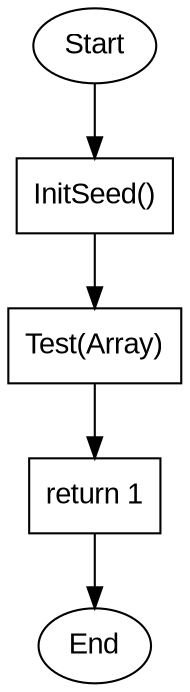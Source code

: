 digraph main {
    rankdir=TB;
    node [shape=box, fontname=Arial];
    edge [fontname=Arial];

    start [label="Start", shape=ellipse];
    end [label="End", shape=ellipse];
    call_InitSeed [label="InitSeed()"];
    call_Test [label="Test(Array)"];
    return_stmt [label="return 1"];

    start -> call_InitSeed;
    call_InitSeed -> call_Test;
    call_Test -> return_stmt;
    return_stmt -> end;
}